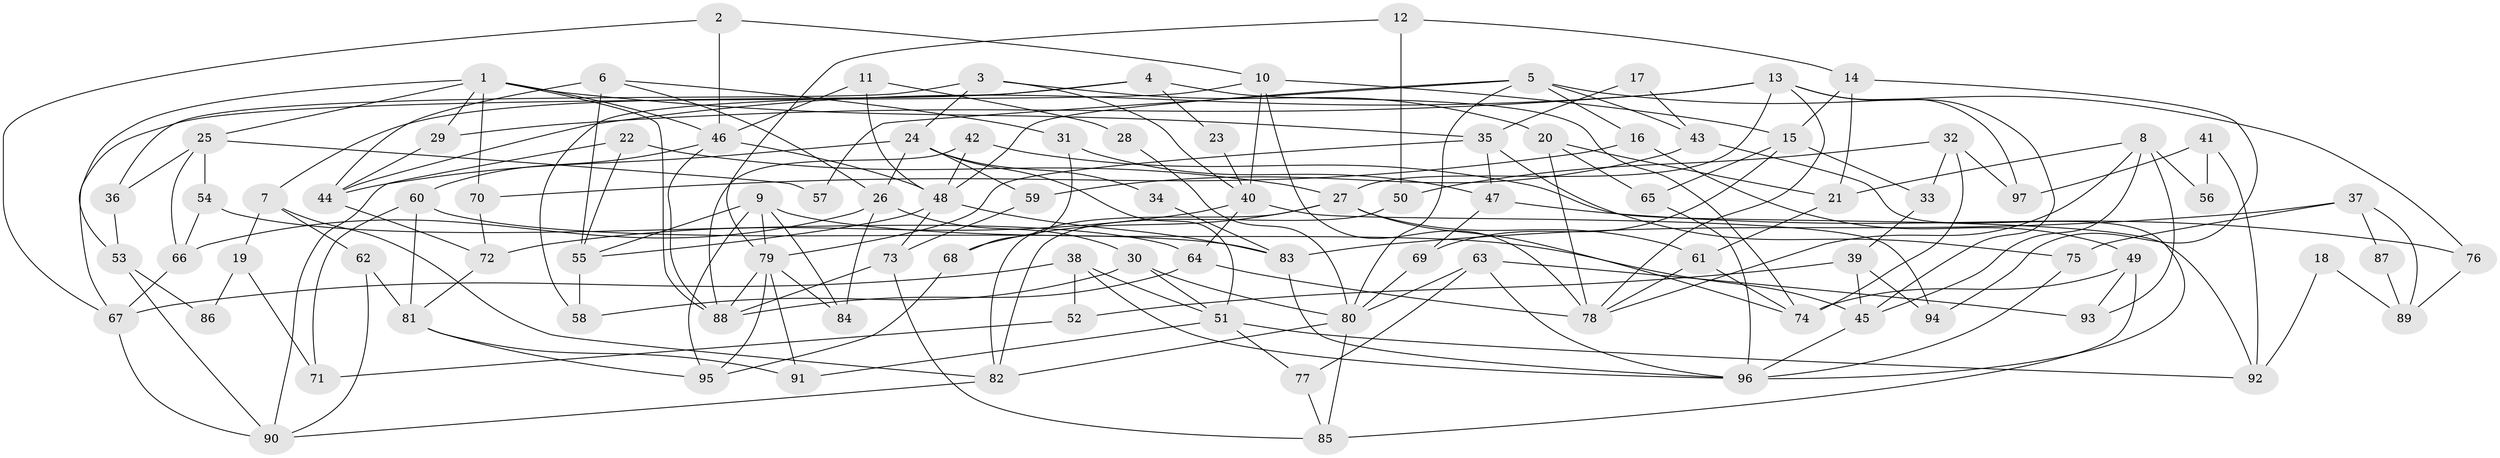 // Generated by graph-tools (version 1.1) at 2025/50/03/09/25 04:50:51]
// undirected, 97 vertices, 194 edges
graph export_dot {
graph [start="1"]
  node [color=gray90,style=filled];
  1;
  2;
  3;
  4;
  5;
  6;
  7;
  8;
  9;
  10;
  11;
  12;
  13;
  14;
  15;
  16;
  17;
  18;
  19;
  20;
  21;
  22;
  23;
  24;
  25;
  26;
  27;
  28;
  29;
  30;
  31;
  32;
  33;
  34;
  35;
  36;
  37;
  38;
  39;
  40;
  41;
  42;
  43;
  44;
  45;
  46;
  47;
  48;
  49;
  50;
  51;
  52;
  53;
  54;
  55;
  56;
  57;
  58;
  59;
  60;
  61;
  62;
  63;
  64;
  65;
  66;
  67;
  68;
  69;
  70;
  71;
  72;
  73;
  74;
  75;
  76;
  77;
  78;
  79;
  80;
  81;
  82;
  83;
  84;
  85;
  86;
  87;
  88;
  89;
  90;
  91;
  92;
  93;
  94;
  95;
  96;
  97;
  1 -- 46;
  1 -- 88;
  1 -- 25;
  1 -- 29;
  1 -- 35;
  1 -- 53;
  1 -- 70;
  2 -- 67;
  2 -- 46;
  2 -- 10;
  3 -- 20;
  3 -- 24;
  3 -- 36;
  3 -- 40;
  4 -- 58;
  4 -- 74;
  4 -- 7;
  4 -- 23;
  5 -- 16;
  5 -- 80;
  5 -- 43;
  5 -- 48;
  5 -- 57;
  5 -- 76;
  6 -- 44;
  6 -- 31;
  6 -- 26;
  6 -- 55;
  7 -- 82;
  7 -- 19;
  7 -- 62;
  8 -- 78;
  8 -- 45;
  8 -- 21;
  8 -- 56;
  8 -- 93;
  9 -- 84;
  9 -- 55;
  9 -- 45;
  9 -- 79;
  9 -- 95;
  10 -- 40;
  10 -- 15;
  10 -- 67;
  10 -- 78;
  11 -- 48;
  11 -- 46;
  11 -- 28;
  12 -- 14;
  12 -- 79;
  12 -- 50;
  13 -- 29;
  13 -- 78;
  13 -- 27;
  13 -- 44;
  13 -- 45;
  13 -- 97;
  14 -- 21;
  14 -- 94;
  14 -- 15;
  15 -- 33;
  15 -- 65;
  15 -- 69;
  16 -- 70;
  16 -- 49;
  17 -- 35;
  17 -- 43;
  18 -- 89;
  18 -- 92;
  19 -- 71;
  19 -- 86;
  20 -- 78;
  20 -- 65;
  20 -- 21;
  21 -- 61;
  22 -- 90;
  22 -- 27;
  22 -- 55;
  23 -- 40;
  24 -- 59;
  24 -- 26;
  24 -- 34;
  24 -- 44;
  24 -- 51;
  25 -- 54;
  25 -- 36;
  25 -- 57;
  25 -- 66;
  26 -- 66;
  26 -- 30;
  26 -- 84;
  27 -- 82;
  27 -- 61;
  27 -- 68;
  27 -- 74;
  28 -- 80;
  29 -- 44;
  30 -- 51;
  30 -- 58;
  30 -- 80;
  31 -- 68;
  31 -- 47;
  32 -- 74;
  32 -- 50;
  32 -- 33;
  32 -- 97;
  33 -- 39;
  34 -- 83;
  35 -- 79;
  35 -- 47;
  35 -- 75;
  36 -- 53;
  37 -- 83;
  37 -- 75;
  37 -- 87;
  37 -- 89;
  38 -- 67;
  38 -- 51;
  38 -- 52;
  38 -- 96;
  39 -- 45;
  39 -- 52;
  39 -- 94;
  40 -- 72;
  40 -- 64;
  40 -- 94;
  41 -- 97;
  41 -- 92;
  41 -- 56;
  42 -- 48;
  42 -- 88;
  42 -- 92;
  43 -- 96;
  43 -- 59;
  44 -- 72;
  45 -- 96;
  46 -- 88;
  46 -- 48;
  46 -- 60;
  47 -- 69;
  47 -- 76;
  48 -- 55;
  48 -- 73;
  48 -- 83;
  49 -- 93;
  49 -- 74;
  49 -- 85;
  50 -- 82;
  51 -- 77;
  51 -- 91;
  51 -- 92;
  52 -- 71;
  53 -- 86;
  53 -- 90;
  54 -- 66;
  54 -- 64;
  55 -- 58;
  59 -- 73;
  60 -- 83;
  60 -- 71;
  60 -- 81;
  61 -- 74;
  61 -- 78;
  62 -- 81;
  62 -- 90;
  63 -- 80;
  63 -- 96;
  63 -- 77;
  63 -- 93;
  64 -- 78;
  64 -- 88;
  65 -- 96;
  66 -- 67;
  67 -- 90;
  68 -- 95;
  69 -- 80;
  70 -- 72;
  72 -- 81;
  73 -- 88;
  73 -- 85;
  75 -- 96;
  76 -- 89;
  77 -- 85;
  79 -- 91;
  79 -- 84;
  79 -- 88;
  79 -- 95;
  80 -- 85;
  80 -- 82;
  81 -- 95;
  81 -- 91;
  82 -- 90;
  83 -- 96;
  87 -- 89;
}
